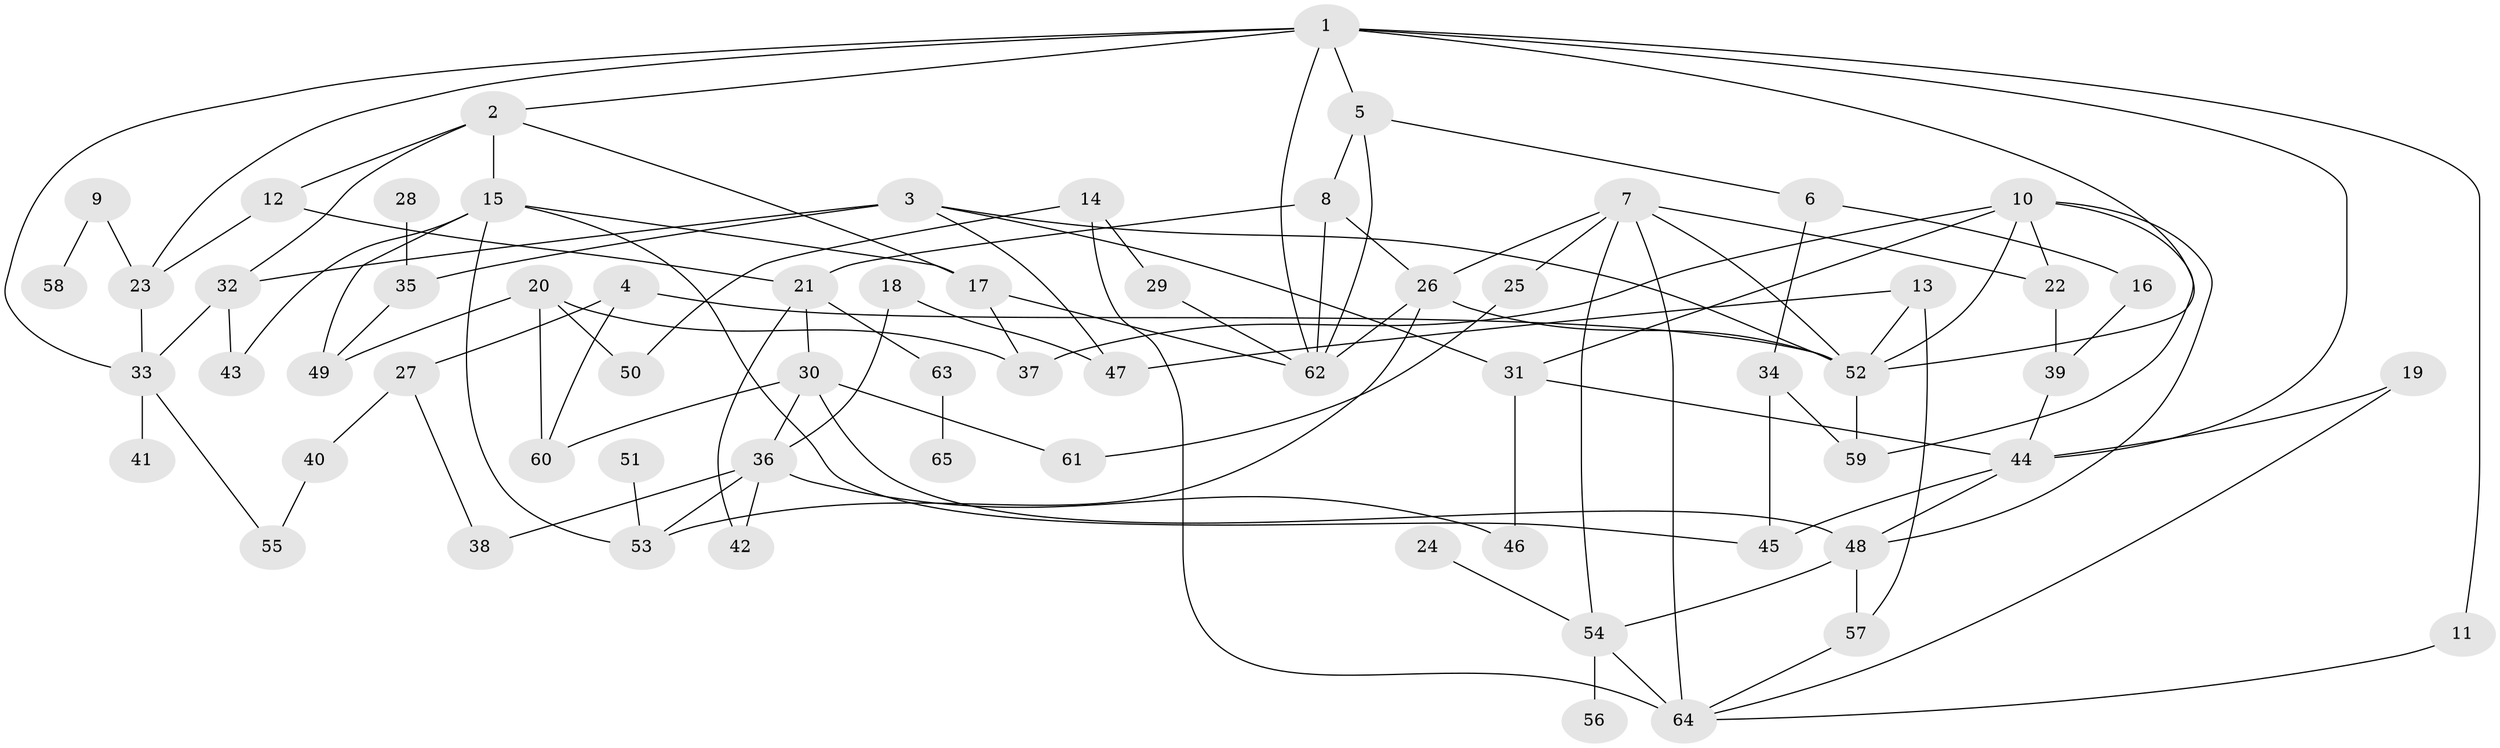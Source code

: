 // original degree distribution, {9: 0.007751937984496124, 8: 0.007751937984496124, 6: 0.023255813953488372, 3: 0.24806201550387597, 4: 0.12403100775193798, 2: 0.3023255813953488, 5: 0.05426356589147287, 7: 0.023255813953488372, 1: 0.20930232558139536}
// Generated by graph-tools (version 1.1) at 2025/01/03/09/25 03:01:02]
// undirected, 65 vertices, 110 edges
graph export_dot {
graph [start="1"]
  node [color=gray90,style=filled];
  1;
  2;
  3;
  4;
  5;
  6;
  7;
  8;
  9;
  10;
  11;
  12;
  13;
  14;
  15;
  16;
  17;
  18;
  19;
  20;
  21;
  22;
  23;
  24;
  25;
  26;
  27;
  28;
  29;
  30;
  31;
  32;
  33;
  34;
  35;
  36;
  37;
  38;
  39;
  40;
  41;
  42;
  43;
  44;
  45;
  46;
  47;
  48;
  49;
  50;
  51;
  52;
  53;
  54;
  55;
  56;
  57;
  58;
  59;
  60;
  61;
  62;
  63;
  64;
  65;
  1 -- 2 [weight=1.0];
  1 -- 5 [weight=1.0];
  1 -- 11 [weight=1.0];
  1 -- 23 [weight=1.0];
  1 -- 33 [weight=1.0];
  1 -- 44 [weight=1.0];
  1 -- 52 [weight=1.0];
  1 -- 62 [weight=1.0];
  2 -- 12 [weight=1.0];
  2 -- 15 [weight=1.0];
  2 -- 17 [weight=1.0];
  2 -- 32 [weight=1.0];
  3 -- 31 [weight=1.0];
  3 -- 32 [weight=1.0];
  3 -- 35 [weight=2.0];
  3 -- 47 [weight=1.0];
  3 -- 52 [weight=1.0];
  4 -- 27 [weight=1.0];
  4 -- 52 [weight=1.0];
  4 -- 60 [weight=1.0];
  5 -- 6 [weight=1.0];
  5 -- 8 [weight=1.0];
  5 -- 62 [weight=1.0];
  6 -- 16 [weight=1.0];
  6 -- 34 [weight=1.0];
  7 -- 22 [weight=1.0];
  7 -- 25 [weight=1.0];
  7 -- 26 [weight=1.0];
  7 -- 52 [weight=1.0];
  7 -- 54 [weight=1.0];
  7 -- 64 [weight=1.0];
  8 -- 21 [weight=1.0];
  8 -- 26 [weight=1.0];
  8 -- 62 [weight=1.0];
  9 -- 23 [weight=1.0];
  9 -- 58 [weight=1.0];
  10 -- 22 [weight=1.0];
  10 -- 31 [weight=1.0];
  10 -- 37 [weight=1.0];
  10 -- 48 [weight=1.0];
  10 -- 52 [weight=1.0];
  10 -- 59 [weight=1.0];
  11 -- 64 [weight=1.0];
  12 -- 21 [weight=1.0];
  12 -- 23 [weight=1.0];
  13 -- 47 [weight=1.0];
  13 -- 52 [weight=1.0];
  13 -- 57 [weight=1.0];
  14 -- 29 [weight=1.0];
  14 -- 50 [weight=1.0];
  14 -- 64 [weight=1.0];
  15 -- 17 [weight=1.0];
  15 -- 43 [weight=1.0];
  15 -- 45 [weight=1.0];
  15 -- 49 [weight=1.0];
  15 -- 53 [weight=1.0];
  16 -- 39 [weight=1.0];
  17 -- 37 [weight=1.0];
  17 -- 62 [weight=1.0];
  18 -- 36 [weight=1.0];
  18 -- 47 [weight=1.0];
  19 -- 44 [weight=1.0];
  19 -- 64 [weight=1.0];
  20 -- 37 [weight=1.0];
  20 -- 49 [weight=1.0];
  20 -- 50 [weight=1.0];
  20 -- 60 [weight=2.0];
  21 -- 30 [weight=1.0];
  21 -- 42 [weight=1.0];
  21 -- 63 [weight=1.0];
  22 -- 39 [weight=1.0];
  23 -- 33 [weight=1.0];
  24 -- 54 [weight=1.0];
  25 -- 61 [weight=1.0];
  26 -- 52 [weight=1.0];
  26 -- 53 [weight=1.0];
  26 -- 62 [weight=2.0];
  27 -- 38 [weight=1.0];
  27 -- 40 [weight=1.0];
  28 -- 35 [weight=1.0];
  29 -- 62 [weight=1.0];
  30 -- 36 [weight=1.0];
  30 -- 48 [weight=1.0];
  30 -- 60 [weight=1.0];
  30 -- 61 [weight=1.0];
  31 -- 44 [weight=1.0];
  31 -- 46 [weight=1.0];
  32 -- 33 [weight=1.0];
  32 -- 43 [weight=1.0];
  33 -- 41 [weight=1.0];
  33 -- 55 [weight=1.0];
  34 -- 45 [weight=1.0];
  34 -- 59 [weight=1.0];
  35 -- 49 [weight=1.0];
  36 -- 38 [weight=1.0];
  36 -- 42 [weight=1.0];
  36 -- 46 [weight=1.0];
  36 -- 53 [weight=1.0];
  39 -- 44 [weight=1.0];
  40 -- 55 [weight=1.0];
  44 -- 45 [weight=1.0];
  44 -- 48 [weight=1.0];
  48 -- 54 [weight=1.0];
  48 -- 57 [weight=1.0];
  51 -- 53 [weight=1.0];
  52 -- 59 [weight=1.0];
  54 -- 56 [weight=1.0];
  54 -- 64 [weight=1.0];
  57 -- 64 [weight=1.0];
  63 -- 65 [weight=1.0];
}

